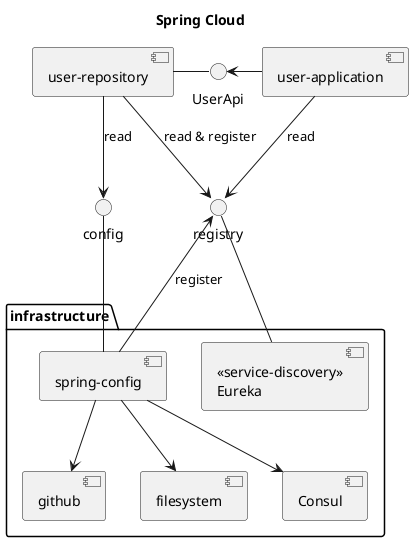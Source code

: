 @startuml

title Spring Cloud

package infrastructure {
    [spring-config]
    [<<service-discovery>>\nEureka] as eureka
    [github]
    [filesystem]
    [Consul] as consul
}
eureka -up- registry
[spring-config] -right-> registry: register
[spring-config] -up- config
[user-repository] -right- UserApi
[user-application] -left-> UserApi
[user-repository] --> config: read
[user-repository] --> registry: read & register
[user-application] --> registry: read
[spring-config] -down-> [github]
[spring-config] -down-> [filesystem]
[spring-config] -down-> consul

@enduml
